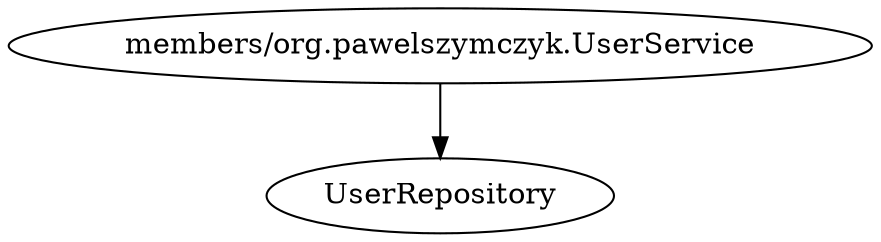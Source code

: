 digraph G1 {
  concentrate = true;
  n2 [label="members/org.pawelszymczyk.UserService"];
  n2 -> UserRepository;
}
